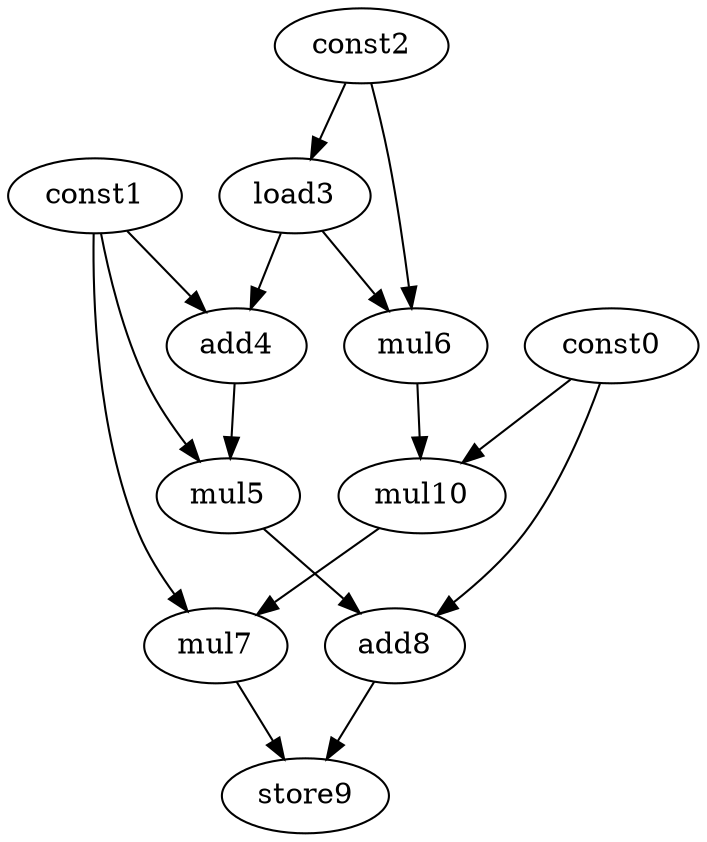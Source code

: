 digraph G { 
const0[opcode=const]; 
const1[opcode=const]; 
const2[opcode=const]; 
load3[opcode=load]; 
add4[opcode=add]; 
mul5[opcode=mul]; 
mul6[opcode=mul]; 
mul7[opcode=mul]; 
add8[opcode=add]; 
store9[opcode=store]; 
mul10[opcode=mul]; 
const2->load3[operand=0];
const1->add4[operand=0];
load3->add4[operand=1];
const2->mul6[operand=0];
load3->mul6[operand=1];
const1->mul5[operand=0];
add4->mul5[operand=1];
const0->mul10[operand=0];
mul6->mul10[operand=1];
const1->mul7[operand=0];
mul10->mul7[operand=1];
const0->add8[operand=0];
mul5->add8[operand=1];
mul7->store9[operand=0];
add8->store9[operand=1];
}
